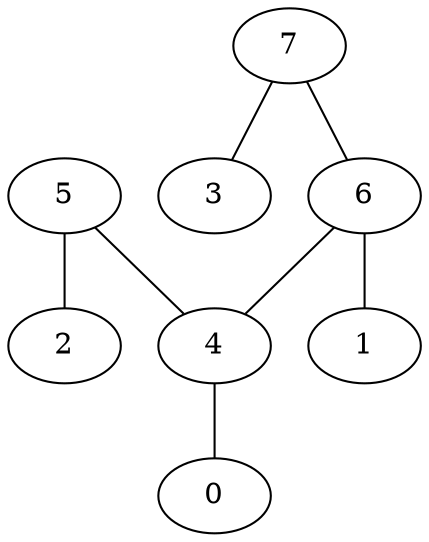 graph {
    0 [ label = "0" ]
    1 [ label = "1" ]
    2 [ label = "2" ]
    3 [ label = "3" ]
    4 [ label = "4" ]
    5 [ label = "5" ]
    6 [ label = "6" ]
    7 [ label = "7" ]
    6 -- 4 [ ]
    7 -- 3 [ ]
    7 -- 6 [ ]
    4 -- 0 [ ]
    6 -- 1 [ ]
    5 -- 4 [ ]
    5 -- 2 [ ]
}
